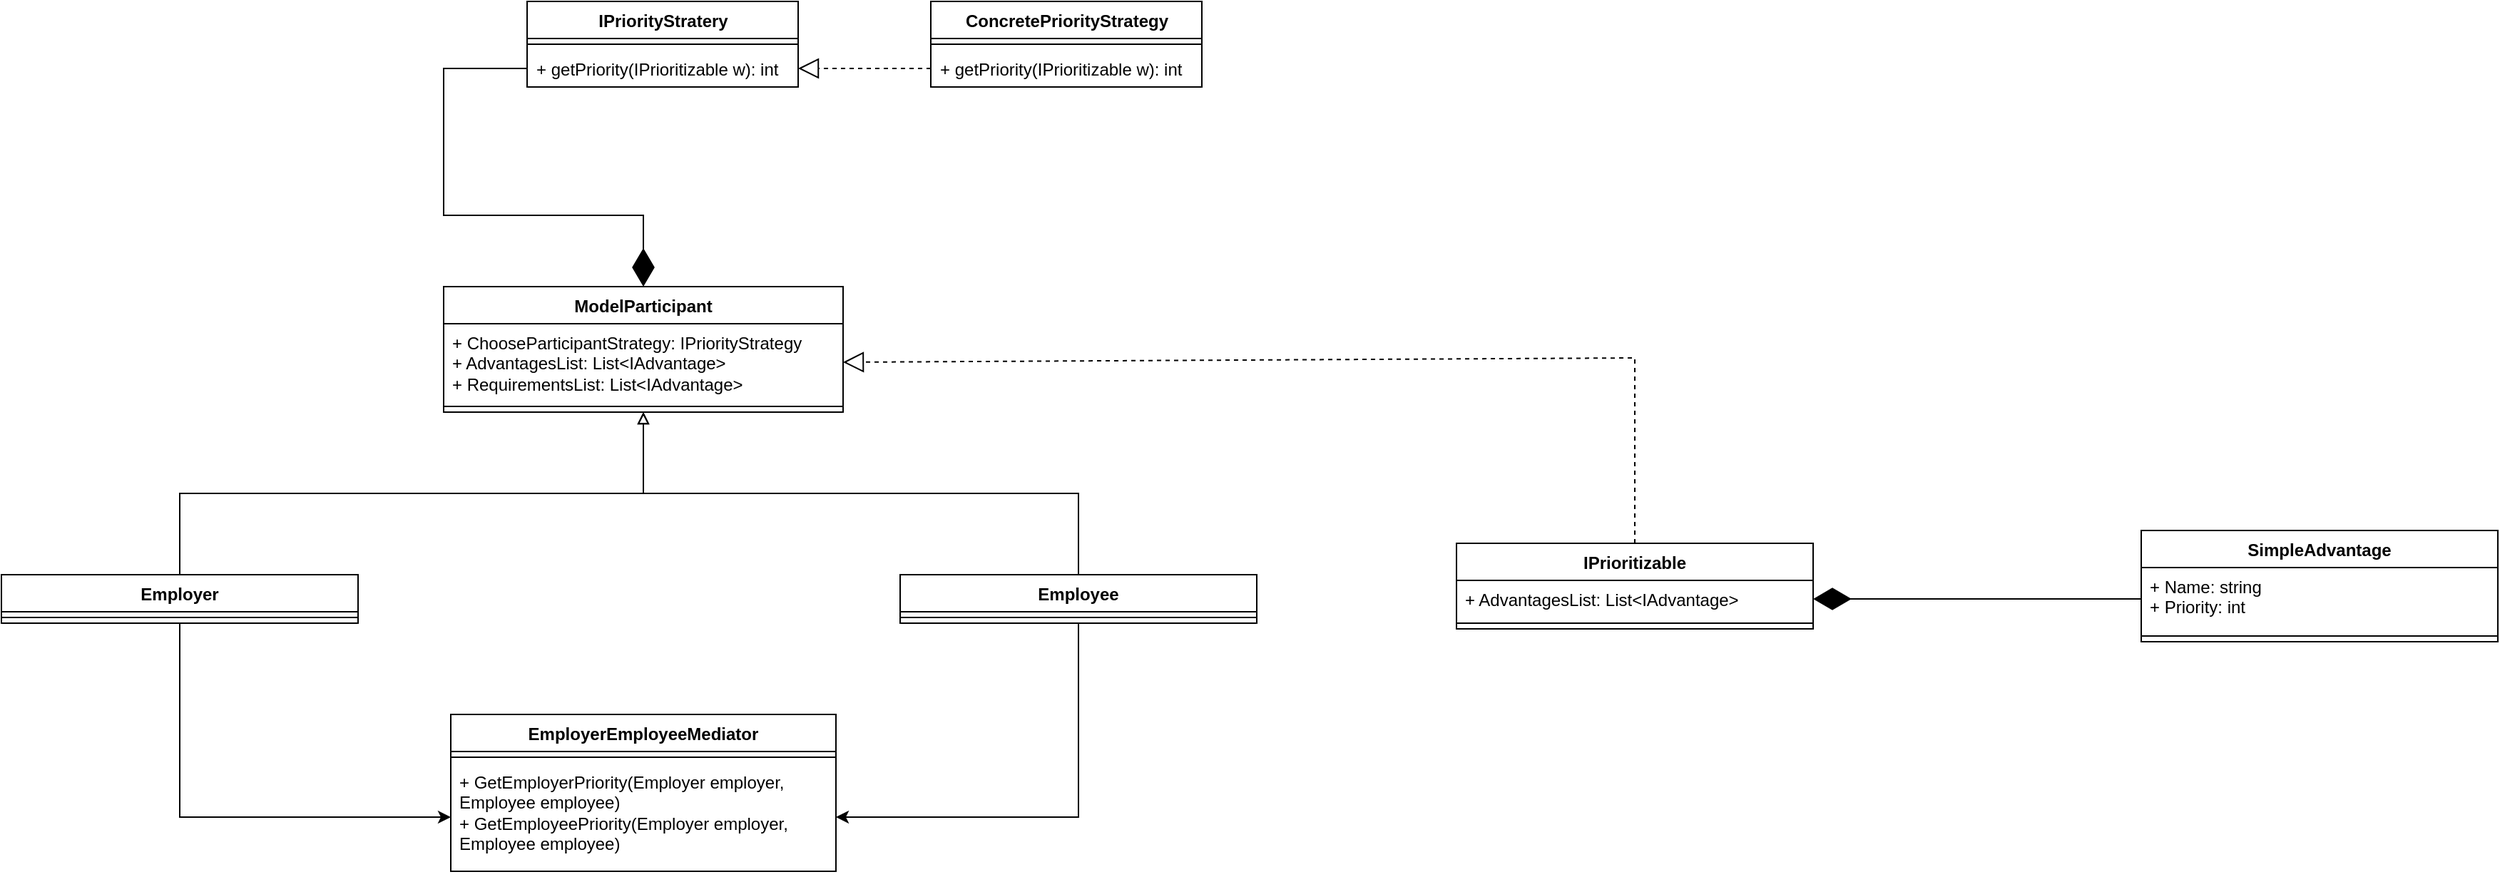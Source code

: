 <mxfile version="28.0.6">
  <diagram name="Страница — 1" id="-lFyQBwnuJ6zg3LmemuK">
    <mxGraphModel dx="2792" dy="2297" grid="1" gridSize="10" guides="1" tooltips="1" connect="1" arrows="1" fold="1" page="1" pageScale="1" pageWidth="827" pageHeight="1169" math="0" shadow="0">
      <root>
        <mxCell id="0" />
        <mxCell id="1" parent="0" />
        <mxCell id="M7_jwG1Dzegm933CNIvK-9" value="IPriorityStratery" style="swimlane;fontStyle=1;align=center;verticalAlign=top;childLayout=stackLayout;horizontal=1;startSize=26;horizontalStack=0;resizeParent=1;resizeParentMax=0;resizeLast=0;collapsible=1;marginBottom=0;whiteSpace=wrap;html=1;" vertex="1" parent="1">
          <mxGeometry x="38.5" y="-680" width="190" height="60" as="geometry" />
        </mxCell>
        <mxCell id="M7_jwG1Dzegm933CNIvK-11" value="" style="line;strokeWidth=1;fillColor=none;align=left;verticalAlign=middle;spacingTop=-1;spacingLeft=3;spacingRight=3;rotatable=0;labelPosition=right;points=[];portConstraint=eastwest;strokeColor=inherit;" vertex="1" parent="M7_jwG1Dzegm933CNIvK-9">
          <mxGeometry y="26" width="190" height="8" as="geometry" />
        </mxCell>
        <mxCell id="M7_jwG1Dzegm933CNIvK-12" value="+ getPriority(IPrioritizable w): int" style="text;strokeColor=none;fillColor=none;align=left;verticalAlign=top;spacingLeft=4;spacingRight=4;overflow=hidden;rotatable=0;points=[[0,0.5],[1,0.5]];portConstraint=eastwest;whiteSpace=wrap;html=1;" vertex="1" parent="M7_jwG1Dzegm933CNIvK-9">
          <mxGeometry y="34" width="190" height="26" as="geometry" />
        </mxCell>
        <mxCell id="M7_jwG1Dzegm933CNIvK-13" value="ConcretePriorityStrategy" style="swimlane;fontStyle=1;align=center;verticalAlign=top;childLayout=stackLayout;horizontal=1;startSize=26;horizontalStack=0;resizeParent=1;resizeParentMax=0;resizeLast=0;collapsible=1;marginBottom=0;whiteSpace=wrap;html=1;" vertex="1" parent="1">
          <mxGeometry x="321.5" y="-680" width="190" height="60" as="geometry" />
        </mxCell>
        <mxCell id="M7_jwG1Dzegm933CNIvK-14" value="" style="line;strokeWidth=1;fillColor=none;align=left;verticalAlign=middle;spacingTop=-1;spacingLeft=3;spacingRight=3;rotatable=0;labelPosition=right;points=[];portConstraint=eastwest;strokeColor=inherit;" vertex="1" parent="M7_jwG1Dzegm933CNIvK-13">
          <mxGeometry y="26" width="190" height="8" as="geometry" />
        </mxCell>
        <mxCell id="M7_jwG1Dzegm933CNIvK-15" value="+ getPriority(IPrioritizable w): int" style="text;strokeColor=none;fillColor=none;align=left;verticalAlign=top;spacingLeft=4;spacingRight=4;overflow=hidden;rotatable=0;points=[[0,0.5],[1,0.5]];portConstraint=eastwest;whiteSpace=wrap;html=1;" vertex="1" parent="M7_jwG1Dzegm933CNIvK-13">
          <mxGeometry y="34" width="190" height="26" as="geometry" />
        </mxCell>
        <mxCell id="M7_jwG1Dzegm933CNIvK-23" value="IPrioritizable" style="swimlane;fontStyle=1;align=center;verticalAlign=top;childLayout=stackLayout;horizontal=1;startSize=26;horizontalStack=0;resizeParent=1;resizeParentMax=0;resizeLast=0;collapsible=1;marginBottom=0;whiteSpace=wrap;html=1;" vertex="1" parent="1">
          <mxGeometry x="690" y="-300" width="250" height="60" as="geometry" />
        </mxCell>
        <mxCell id="M7_jwG1Dzegm933CNIvK-24" value="+ AdvantagesList: List&amp;lt;IAdvantage&amp;gt;" style="text;strokeColor=none;fillColor=none;align=left;verticalAlign=top;spacingLeft=4;spacingRight=4;overflow=hidden;rotatable=0;points=[[0,0.5],[1,0.5]];portConstraint=eastwest;whiteSpace=wrap;html=1;" vertex="1" parent="M7_jwG1Dzegm933CNIvK-23">
          <mxGeometry y="26" width="250" height="26" as="geometry" />
        </mxCell>
        <mxCell id="M7_jwG1Dzegm933CNIvK-25" value="" style="line;strokeWidth=1;fillColor=none;align=left;verticalAlign=middle;spacingTop=-1;spacingLeft=3;spacingRight=3;rotatable=0;labelPosition=right;points=[];portConstraint=eastwest;strokeColor=inherit;" vertex="1" parent="M7_jwG1Dzegm933CNIvK-23">
          <mxGeometry y="52" width="250" height="8" as="geometry" />
        </mxCell>
        <mxCell id="M7_jwG1Dzegm933CNIvK-31" value="" style="endArrow=block;dashed=1;endFill=0;endSize=12;html=1;rounded=0;entryX=1;entryY=0.5;entryDx=0;entryDy=0;exitX=0;exitY=0.5;exitDx=0;exitDy=0;" edge="1" parent="1" source="M7_jwG1Dzegm933CNIvK-15" target="M7_jwG1Dzegm933CNIvK-12">
          <mxGeometry width="160" relative="1" as="geometry">
            <mxPoint x="-51.5" y="-620" as="sourcePoint" />
            <mxPoint x="108.5" y="-620" as="targetPoint" />
          </mxGeometry>
        </mxCell>
        <mxCell id="M7_jwG1Dzegm933CNIvK-46" value="SimpleAdvantage" style="swimlane;fontStyle=1;align=center;verticalAlign=top;childLayout=stackLayout;horizontal=1;startSize=26;horizontalStack=0;resizeParent=1;resizeParentMax=0;resizeLast=0;collapsible=1;marginBottom=0;whiteSpace=wrap;html=1;" vertex="1" parent="1">
          <mxGeometry x="1170" y="-309" width="250" height="78" as="geometry" />
        </mxCell>
        <mxCell id="M7_jwG1Dzegm933CNIvK-47" value="+ Name: string&lt;div&gt;+ Priority: int&lt;/div&gt;" style="text;strokeColor=none;fillColor=none;align=left;verticalAlign=top;spacingLeft=4;spacingRight=4;overflow=hidden;rotatable=0;points=[[0,0.5],[1,0.5]];portConstraint=eastwest;whiteSpace=wrap;html=1;" vertex="1" parent="M7_jwG1Dzegm933CNIvK-46">
          <mxGeometry y="26" width="250" height="44" as="geometry" />
        </mxCell>
        <mxCell id="M7_jwG1Dzegm933CNIvK-48" value="" style="line;strokeWidth=1;fillColor=none;align=left;verticalAlign=middle;spacingTop=-1;spacingLeft=3;spacingRight=3;rotatable=0;labelPosition=right;points=[];portConstraint=eastwest;strokeColor=inherit;" vertex="1" parent="M7_jwG1Dzegm933CNIvK-46">
          <mxGeometry y="70" width="250" height="8" as="geometry" />
        </mxCell>
        <mxCell id="M7_jwG1Dzegm933CNIvK-58" value="ModelParticipant" style="swimlane;fontStyle=1;align=center;verticalAlign=top;childLayout=stackLayout;horizontal=1;startSize=26;horizontalStack=0;resizeParent=1;resizeParentMax=0;resizeLast=0;collapsible=1;marginBottom=0;whiteSpace=wrap;html=1;" vertex="1" parent="1">
          <mxGeometry x="-20" y="-480" width="280" height="88" as="geometry" />
        </mxCell>
        <mxCell id="M7_jwG1Dzegm933CNIvK-59" value="+ ChooseParticipantStrategy: IPriorityStrategy&lt;div&gt;+ AdvantagesList: List&amp;lt;IAdvantage&amp;gt;&lt;/div&gt;&lt;div&gt;+ RequirementsList: List&amp;lt;IAdvantage&amp;gt;&lt;/div&gt;" style="text;strokeColor=none;fillColor=none;align=left;verticalAlign=top;spacingLeft=4;spacingRight=4;overflow=hidden;rotatable=0;points=[[0,0.5],[1,0.5]];portConstraint=eastwest;whiteSpace=wrap;html=1;" vertex="1" parent="M7_jwG1Dzegm933CNIvK-58">
          <mxGeometry y="26" width="280" height="54" as="geometry" />
        </mxCell>
        <mxCell id="M7_jwG1Dzegm933CNIvK-60" value="" style="line;strokeWidth=1;fillColor=none;align=left;verticalAlign=middle;spacingTop=-1;spacingLeft=3;spacingRight=3;rotatable=0;labelPosition=right;points=[];portConstraint=eastwest;strokeColor=inherit;" vertex="1" parent="M7_jwG1Dzegm933CNIvK-58">
          <mxGeometry y="80" width="280" height="8" as="geometry" />
        </mxCell>
        <mxCell id="M7_jwG1Dzegm933CNIvK-67" style="edgeStyle=orthogonalEdgeStyle;rounded=0;orthogonalLoop=1;jettySize=auto;html=1;exitX=0.5;exitY=0;exitDx=0;exitDy=0;entryX=0.5;entryY=1;entryDx=0;entryDy=0;endArrow=block;endFill=0;" edge="1" parent="1" source="M7_jwG1Dzegm933CNIvK-61" target="M7_jwG1Dzegm933CNIvK-58">
          <mxGeometry relative="1" as="geometry" />
        </mxCell>
        <mxCell id="M7_jwG1Dzegm933CNIvK-78" style="edgeStyle=orthogonalEdgeStyle;rounded=0;orthogonalLoop=1;jettySize=auto;html=1;exitX=0.5;exitY=1;exitDx=0;exitDy=0;entryX=0;entryY=0.5;entryDx=0;entryDy=0;" edge="1" parent="1" source="M7_jwG1Dzegm933CNIvK-61" target="M7_jwG1Dzegm933CNIvK-76">
          <mxGeometry relative="1" as="geometry" />
        </mxCell>
        <mxCell id="M7_jwG1Dzegm933CNIvK-61" value="Employer" style="swimlane;fontStyle=1;align=center;verticalAlign=top;childLayout=stackLayout;horizontal=1;startSize=26;horizontalStack=0;resizeParent=1;resizeParentMax=0;resizeLast=0;collapsible=1;marginBottom=0;whiteSpace=wrap;html=1;" vertex="1" parent="1">
          <mxGeometry x="-330" y="-278" width="250" height="34" as="geometry" />
        </mxCell>
        <mxCell id="M7_jwG1Dzegm933CNIvK-63" value="" style="line;strokeWidth=1;fillColor=none;align=left;verticalAlign=middle;spacingTop=-1;spacingLeft=3;spacingRight=3;rotatable=0;labelPosition=right;points=[];portConstraint=eastwest;strokeColor=inherit;" vertex="1" parent="M7_jwG1Dzegm933CNIvK-61">
          <mxGeometry y="26" width="250" height="8" as="geometry" />
        </mxCell>
        <mxCell id="M7_jwG1Dzegm933CNIvK-68" style="edgeStyle=orthogonalEdgeStyle;rounded=0;orthogonalLoop=1;jettySize=auto;html=1;exitX=0.5;exitY=0;exitDx=0;exitDy=0;entryX=0.5;entryY=1;entryDx=0;entryDy=0;endArrow=block;endFill=0;" edge="1" parent="1" source="M7_jwG1Dzegm933CNIvK-64" target="M7_jwG1Dzegm933CNIvK-58">
          <mxGeometry relative="1" as="geometry" />
        </mxCell>
        <mxCell id="M7_jwG1Dzegm933CNIvK-77" style="edgeStyle=orthogonalEdgeStyle;rounded=0;orthogonalLoop=1;jettySize=auto;html=1;exitX=0.5;exitY=1;exitDx=0;exitDy=0;entryX=1;entryY=0.5;entryDx=0;entryDy=0;" edge="1" parent="1" source="M7_jwG1Dzegm933CNIvK-64" target="M7_jwG1Dzegm933CNIvK-76">
          <mxGeometry relative="1" as="geometry" />
        </mxCell>
        <mxCell id="M7_jwG1Dzegm933CNIvK-64" value="Employee" style="swimlane;fontStyle=1;align=center;verticalAlign=top;childLayout=stackLayout;horizontal=1;startSize=26;horizontalStack=0;resizeParent=1;resizeParentMax=0;resizeLast=0;collapsible=1;marginBottom=0;whiteSpace=wrap;html=1;" vertex="1" parent="1">
          <mxGeometry x="300" y="-278" width="250" height="34" as="geometry" />
        </mxCell>
        <mxCell id="M7_jwG1Dzegm933CNIvK-66" value="" style="line;strokeWidth=1;fillColor=none;align=left;verticalAlign=middle;spacingTop=-1;spacingLeft=3;spacingRight=3;rotatable=0;labelPosition=right;points=[];portConstraint=eastwest;strokeColor=inherit;" vertex="1" parent="M7_jwG1Dzegm933CNIvK-64">
          <mxGeometry y="26" width="250" height="8" as="geometry" />
        </mxCell>
        <mxCell id="M7_jwG1Dzegm933CNIvK-69" value="" style="endArrow=block;dashed=1;endFill=0;endSize=12;html=1;rounded=0;entryX=1;entryY=0.5;entryDx=0;entryDy=0;exitX=0.5;exitY=0;exitDx=0;exitDy=0;" edge="1" parent="1" source="M7_jwG1Dzegm933CNIvK-23" target="M7_jwG1Dzegm933CNIvK-59">
          <mxGeometry width="160" relative="1" as="geometry">
            <mxPoint x="380" y="-270" as="sourcePoint" />
            <mxPoint x="540" y="-270" as="targetPoint" />
            <Array as="points">
              <mxPoint x="815" y="-430" />
            </Array>
          </mxGeometry>
        </mxCell>
        <mxCell id="M7_jwG1Dzegm933CNIvK-71" value="" style="endArrow=diamondThin;endFill=1;endSize=24;html=1;rounded=0;entryX=1;entryY=0.5;entryDx=0;entryDy=0;exitX=0;exitY=0.5;exitDx=0;exitDy=0;" edge="1" parent="1" source="M7_jwG1Dzegm933CNIvK-47" target="M7_jwG1Dzegm933CNIvK-24">
          <mxGeometry width="160" relative="1" as="geometry">
            <mxPoint x="1000" y="-210" as="sourcePoint" />
            <mxPoint x="1160" y="-210" as="targetPoint" />
          </mxGeometry>
        </mxCell>
        <mxCell id="M7_jwG1Dzegm933CNIvK-72" value="" style="endArrow=diamondThin;endFill=1;endSize=24;html=1;rounded=0;entryX=0.5;entryY=0;entryDx=0;entryDy=0;exitX=0;exitY=0.5;exitDx=0;exitDy=0;" edge="1" parent="1" source="M7_jwG1Dzegm933CNIvK-12" target="M7_jwG1Dzegm933CNIvK-58">
          <mxGeometry width="160" relative="1" as="geometry">
            <mxPoint x="420" y="-460" as="sourcePoint" />
            <mxPoint x="580" y="-460" as="targetPoint" />
            <Array as="points">
              <mxPoint x="-20" y="-633" />
              <mxPoint x="-20" y="-530" />
              <mxPoint x="120" y="-530" />
            </Array>
          </mxGeometry>
        </mxCell>
        <mxCell id="M7_jwG1Dzegm933CNIvK-73" value="EmployerEmployeeMediator" style="swimlane;fontStyle=1;align=center;verticalAlign=top;childLayout=stackLayout;horizontal=1;startSize=26;horizontalStack=0;resizeParent=1;resizeParentMax=0;resizeLast=0;collapsible=1;marginBottom=0;whiteSpace=wrap;html=1;" vertex="1" parent="1">
          <mxGeometry x="-15" y="-180" width="270" height="110" as="geometry" />
        </mxCell>
        <mxCell id="M7_jwG1Dzegm933CNIvK-75" value="" style="line;strokeWidth=1;fillColor=none;align=left;verticalAlign=middle;spacingTop=-1;spacingLeft=3;spacingRight=3;rotatable=0;labelPosition=right;points=[];portConstraint=eastwest;strokeColor=inherit;" vertex="1" parent="M7_jwG1Dzegm933CNIvK-73">
          <mxGeometry y="26" width="270" height="8" as="geometry" />
        </mxCell>
        <mxCell id="M7_jwG1Dzegm933CNIvK-76" value="+ GetEmployerPriority(Employer employer, Employee employee)&lt;div&gt;+ GetEmployeePriority(Employer employer, Employee employee)&lt;/div&gt;" style="text;strokeColor=none;fillColor=none;align=left;verticalAlign=top;spacingLeft=4;spacingRight=4;overflow=hidden;rotatable=0;points=[[0,0.5],[1,0.5]];portConstraint=eastwest;whiteSpace=wrap;html=1;" vertex="1" parent="M7_jwG1Dzegm933CNIvK-73">
          <mxGeometry y="34" width="270" height="76" as="geometry" />
        </mxCell>
      </root>
    </mxGraphModel>
  </diagram>
</mxfile>
